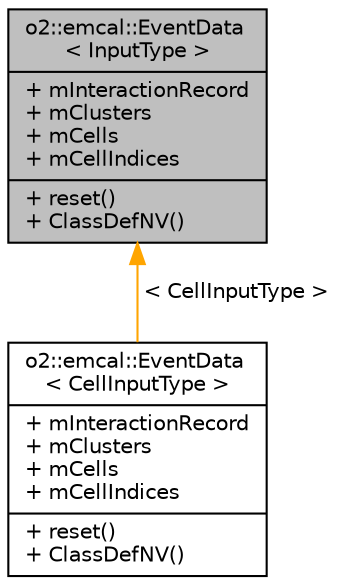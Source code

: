 digraph "o2::emcal::EventData&lt; InputType &gt;"
{
 // INTERACTIVE_SVG=YES
  bgcolor="transparent";
  edge [fontname="Helvetica",fontsize="10",labelfontname="Helvetica",labelfontsize="10"];
  node [fontname="Helvetica",fontsize="10",shape=record];
  Node0 [label="{o2::emcal::EventData\l\< InputType \>\n|+ mInteractionRecord\l+ mClusters\l+ mCells\l+ mCellIndices\l|+ reset()\l+ ClassDefNV()\l}",height=0.2,width=0.4,color="black", fillcolor="grey75", style="filled", fontcolor="black"];
  Node0 -> Node1 [dir="back",color="orange",fontsize="10",style="solid",label=" \< CellInputType \>" ,fontname="Helvetica"];
  Node1 [label="{o2::emcal::EventData\l\< CellInputType \>\n|+ mInteractionRecord\l+ mClusters\l+ mCells\l+ mCellIndices\l|+ reset()\l+ ClassDefNV()\l}",height=0.2,width=0.4,color="black",URL="$de/d4e/structo2_1_1emcal_1_1EventData.html"];
}

